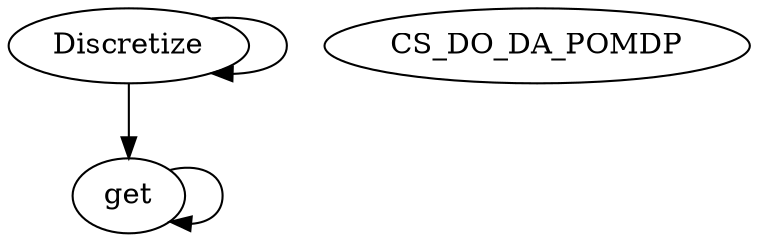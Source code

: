 /* Created by mdot for Matlab */
digraph m2html {
  Discretize -> Discretize;
  Discretize -> get;
  get -> get;

  CS_DO_DA_POMDP [URL="CS_DO_DA_POMDP.html"];
  Discretize [URL="Discretize.html"];
  get [URL="get.html"];
}